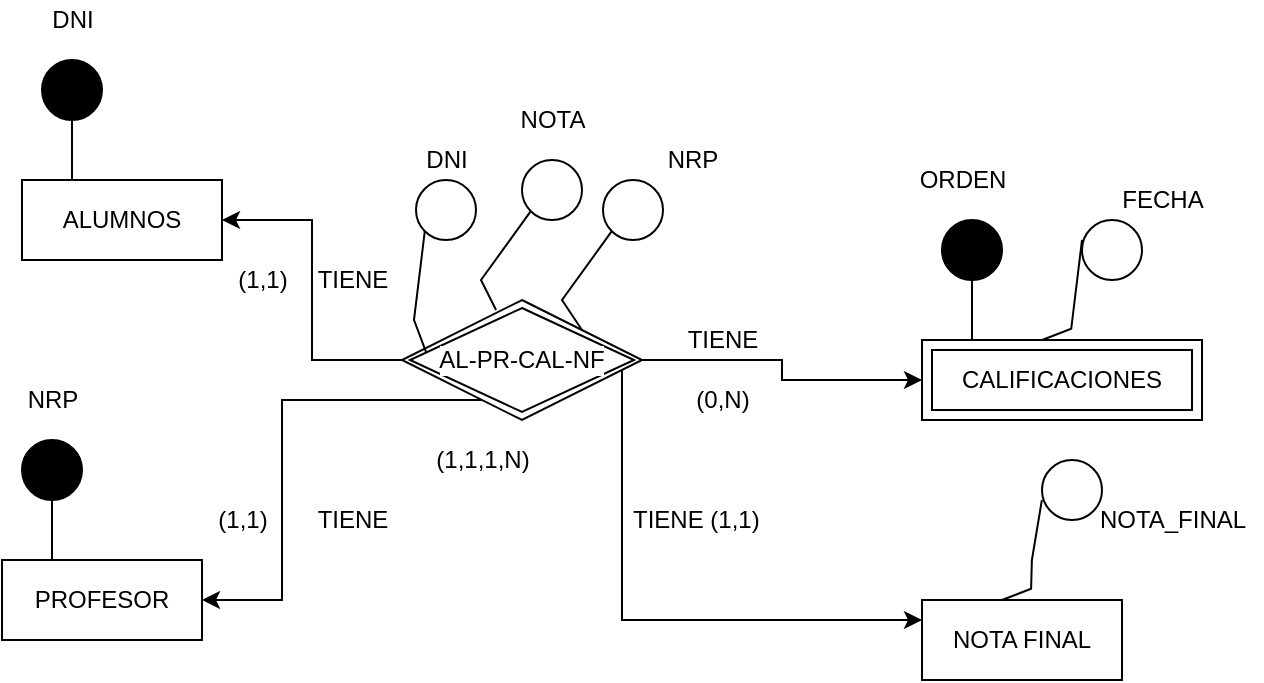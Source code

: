 <mxfile version="15.5.1" type="github" pages="2"><diagram id="VxDugjckhP2uLH0FoyfT" name="Page-1"><mxGraphModel dx="1695" dy="450" grid="1" gridSize="10" guides="1" tooltips="1" connect="1" arrows="1" fold="1" page="1" pageScale="1" pageWidth="827" pageHeight="1169" math="0" shadow="0"><root><mxCell id="0"/><mxCell id="1" parent="0"/><mxCell id="9b_QWe7GFX9Kd0_-SzTf-1" value="ALUMNOS" style="whiteSpace=wrap;html=1;align=center;" vertex="1" parent="1"><mxGeometry x="-640" y="100" width="100" height="40" as="geometry"/></mxCell><mxCell id="9b_QWe7GFX9Kd0_-SzTf-3" value="" style="ellipse;whiteSpace=wrap;html=1;aspect=fixed;fillColor=#000000;" vertex="1" parent="1"><mxGeometry x="-630" y="40" width="30" height="30" as="geometry"/></mxCell><mxCell id="9b_QWe7GFX9Kd0_-SzTf-5" value="" style="endArrow=none;html=1;rounded=0;exitX=0.25;exitY=0;exitDx=0;exitDy=0;entryX=0.5;entryY=1;entryDx=0;entryDy=0;" edge="1" parent="1" source="9b_QWe7GFX9Kd0_-SzTf-1" target="9b_QWe7GFX9Kd0_-SzTf-3"><mxGeometry width="50" height="50" relative="1" as="geometry"><mxPoint x="-260" y="250" as="sourcePoint"/><mxPoint x="-210" y="200" as="targetPoint"/></mxGeometry></mxCell><mxCell id="9b_QWe7GFX9Kd0_-SzTf-6" value="DNI" style="text;html=1;align=center;verticalAlign=middle;resizable=0;points=[];autosize=1;strokeColor=none;fillColor=none;" vertex="1" parent="1"><mxGeometry x="-635" y="10" width="40" height="20" as="geometry"/></mxCell><mxCell id="9b_QWe7GFX9Kd0_-SzTf-27" value="PROFESOR" style="whiteSpace=wrap;html=1;align=center;" vertex="1" parent="1"><mxGeometry x="-650" y="290" width="100" height="40" as="geometry"/></mxCell><mxCell id="9b_QWe7GFX9Kd0_-SzTf-28" value="" style="ellipse;whiteSpace=wrap;html=1;aspect=fixed;fillColor=#000000;" vertex="1" parent="1"><mxGeometry x="-640" y="230" width="30" height="30" as="geometry"/></mxCell><mxCell id="9b_QWe7GFX9Kd0_-SzTf-29" value="" style="endArrow=none;html=1;rounded=0;exitX=0.25;exitY=0;exitDx=0;exitDy=0;entryX=0.5;entryY=1;entryDx=0;entryDy=0;" edge="1" parent="1" source="9b_QWe7GFX9Kd0_-SzTf-27" target="9b_QWe7GFX9Kd0_-SzTf-28"><mxGeometry width="50" height="50" relative="1" as="geometry"><mxPoint x="-270" y="440" as="sourcePoint"/><mxPoint x="-220" y="390" as="targetPoint"/></mxGeometry></mxCell><mxCell id="9b_QWe7GFX9Kd0_-SzTf-30" value="NRP" style="text;html=1;align=center;verticalAlign=middle;resizable=0;points=[];autosize=1;strokeColor=none;fillColor=none;" vertex="1" parent="1"><mxGeometry x="-645" y="200" width="40" height="20" as="geometry"/></mxCell><mxCell id="9b_QWe7GFX9Kd0_-SzTf-32" style="edgeStyle=orthogonalEdgeStyle;rounded=0;orthogonalLoop=1;jettySize=auto;html=1;entryX=1;entryY=0.5;entryDx=0;entryDy=0;fontColor=#000000;" edge="1" parent="1" source="9b_QWe7GFX9Kd0_-SzTf-31" target="9b_QWe7GFX9Kd0_-SzTf-1"><mxGeometry relative="1" as="geometry"/></mxCell><mxCell id="9b_QWe7GFX9Kd0_-SzTf-36" style="edgeStyle=orthogonalEdgeStyle;rounded=0;orthogonalLoop=1;jettySize=auto;html=1;entryX=1;entryY=0.5;entryDx=0;entryDy=0;fontColor=#000000;" edge="1" parent="1" source="9b_QWe7GFX9Kd0_-SzTf-31" target="9b_QWe7GFX9Kd0_-SzTf-27"><mxGeometry relative="1" as="geometry"><Array as="points"><mxPoint x="-510" y="210"/><mxPoint x="-510" y="310"/></Array></mxGeometry></mxCell><mxCell id="9b_QWe7GFX9Kd0_-SzTf-50" style="edgeStyle=orthogonalEdgeStyle;rounded=0;orthogonalLoop=1;jettySize=auto;html=1;entryX=0;entryY=0.5;entryDx=0;entryDy=0;fontColor=#000000;" edge="1" parent="1" source="9b_QWe7GFX9Kd0_-SzTf-31" target="9b_QWe7GFX9Kd0_-SzTf-49"><mxGeometry relative="1" as="geometry"/></mxCell><mxCell id="9b_QWe7GFX9Kd0_-SzTf-31" value="AL-PR-CAL-NF" style="shape=rhombus;double=1;perimeter=rhombusPerimeter;whiteSpace=wrap;html=1;align=center;labelBackgroundColor=#FFFFFF;fontColor=#000000;fillColor=#FFFFFF;" vertex="1" parent="1"><mxGeometry x="-450" y="160" width="120" height="60" as="geometry"/></mxCell><mxCell id="9b_QWe7GFX9Kd0_-SzTf-33" value="TIENE" style="text;html=1;align=center;verticalAlign=middle;resizable=0;points=[];autosize=1;strokeColor=none;fillColor=none;fontColor=#000000;" vertex="1" parent="1"><mxGeometry x="-500" y="140" width="50" height="20" as="geometry"/></mxCell><mxCell id="9b_QWe7GFX9Kd0_-SzTf-35" value="(1,1)" style="text;html=1;align=center;verticalAlign=middle;resizable=0;points=[];autosize=1;strokeColor=none;fillColor=none;fontColor=#000000;" vertex="1" parent="1"><mxGeometry x="-540" y="140" width="40" height="20" as="geometry"/></mxCell><mxCell id="9b_QWe7GFX9Kd0_-SzTf-37" value="TIENE" style="text;html=1;align=center;verticalAlign=middle;resizable=0;points=[];autosize=1;strokeColor=none;fillColor=none;fontColor=#000000;" vertex="1" parent="1"><mxGeometry x="-500" y="260" width="50" height="20" as="geometry"/></mxCell><mxCell id="9b_QWe7GFX9Kd0_-SzTf-38" value="(1,1)" style="text;html=1;align=center;verticalAlign=middle;resizable=0;points=[];autosize=1;strokeColor=none;fillColor=none;fontColor=#000000;" vertex="1" parent="1"><mxGeometry x="-550" y="260" width="40" height="20" as="geometry"/></mxCell><mxCell id="9b_QWe7GFX9Kd0_-SzTf-39" value="" style="ellipse;whiteSpace=wrap;html=1;aspect=fixed;fillColor=#FFFFFF;" vertex="1" parent="1"><mxGeometry x="-390" y="90" width="30" height="30" as="geometry"/></mxCell><mxCell id="9b_QWe7GFX9Kd0_-SzTf-41" value="" style="endArrow=none;html=1;rounded=0;exitX=0.392;exitY=0.083;exitDx=0;exitDy=0;entryX=0;entryY=1;entryDx=0;entryDy=0;exitPerimeter=0;" edge="1" parent="1" source="9b_QWe7GFX9Kd0_-SzTf-31" target="9b_QWe7GFX9Kd0_-SzTf-39"><mxGeometry width="50" height="50" relative="1" as="geometry"><mxPoint x="-410.5" y="160" as="sourcePoint"/><mxPoint x="-410.5" y="130" as="targetPoint"/><Array as="points"><mxPoint x="-410.5" y="150"/></Array></mxGeometry></mxCell><mxCell id="9b_QWe7GFX9Kd0_-SzTf-42" value="NOTA" style="text;html=1;align=center;verticalAlign=middle;resizable=0;points=[];autosize=1;strokeColor=none;fillColor=none;fontColor=#000000;" vertex="1" parent="1"><mxGeometry x="-400" y="60" width="50" height="20" as="geometry"/></mxCell><mxCell id="9b_QWe7GFX9Kd0_-SzTf-43" value="" style="ellipse;whiteSpace=wrap;html=1;aspect=fixed;fillColor=#FFFFFF;" vertex="1" parent="1"><mxGeometry x="-349.5" y="100" width="30" height="30" as="geometry"/></mxCell><mxCell id="9b_QWe7GFX9Kd0_-SzTf-44" value="" style="endArrow=none;html=1;rounded=0;exitX=1;exitY=0;exitDx=0;exitDy=0;entryX=0;entryY=1;entryDx=0;entryDy=0;" edge="1" parent="1" target="9b_QWe7GFX9Kd0_-SzTf-43" source="9b_QWe7GFX9Kd0_-SzTf-31"><mxGeometry width="50" height="50" relative="1" as="geometry"><mxPoint x="-370" y="170" as="sourcePoint"/><mxPoint x="-370" y="140" as="targetPoint"/><Array as="points"><mxPoint x="-370" y="160"/></Array></mxGeometry></mxCell><mxCell id="9b_QWe7GFX9Kd0_-SzTf-45" value="NRP" style="text;html=1;align=center;verticalAlign=middle;resizable=0;points=[];autosize=1;strokeColor=none;fillColor=none;fontColor=#000000;" vertex="1" parent="1"><mxGeometry x="-325" y="80" width="40" height="20" as="geometry"/></mxCell><mxCell id="9b_QWe7GFX9Kd0_-SzTf-46" value="" style="ellipse;whiteSpace=wrap;html=1;aspect=fixed;fillColor=#FFFFFF;" vertex="1" parent="1"><mxGeometry x="-443" y="100" width="30" height="30" as="geometry"/></mxCell><mxCell id="9b_QWe7GFX9Kd0_-SzTf-47" value="" style="endArrow=none;html=1;rounded=0;exitX=0.1;exitY=0.433;exitDx=0;exitDy=0;entryX=0;entryY=1;entryDx=0;entryDy=0;exitPerimeter=0;" edge="1" parent="1" target="9b_QWe7GFX9Kd0_-SzTf-46" source="9b_QWe7GFX9Kd0_-SzTf-31"><mxGeometry width="50" height="50" relative="1" as="geometry"><mxPoint x="-444" y="180" as="sourcePoint"/><mxPoint x="-444" y="150" as="targetPoint"/><Array as="points"><mxPoint x="-444" y="170"/></Array></mxGeometry></mxCell><mxCell id="9b_QWe7GFX9Kd0_-SzTf-48" value="DNI" style="text;html=1;align=center;verticalAlign=middle;resizable=0;points=[];autosize=1;strokeColor=none;fillColor=none;fontColor=#000000;" vertex="1" parent="1"><mxGeometry x="-448" y="80" width="40" height="20" as="geometry"/></mxCell><mxCell id="9b_QWe7GFX9Kd0_-SzTf-49" value="CALIFICACIONES" style="shape=ext;margin=3;double=1;whiteSpace=wrap;html=1;align=center;labelBackgroundColor=#FFFFFF;fontColor=#000000;fillColor=#FFFFFF;" vertex="1" parent="1"><mxGeometry x="-190" y="180" width="140" height="40" as="geometry"/></mxCell><mxCell id="9b_QWe7GFX9Kd0_-SzTf-51" value="TIENE" style="text;html=1;align=center;verticalAlign=middle;resizable=0;points=[];autosize=1;strokeColor=none;fillColor=none;fontColor=#000000;" vertex="1" parent="1"><mxGeometry x="-315" y="170" width="50" height="20" as="geometry"/></mxCell><mxCell id="9b_QWe7GFX9Kd0_-SzTf-52" value="(0,N)" style="text;html=1;align=center;verticalAlign=middle;resizable=0;points=[];autosize=1;strokeColor=none;fillColor=none;fontColor=#000000;" vertex="1" parent="1"><mxGeometry x="-310" y="200" width="40" height="20" as="geometry"/></mxCell><mxCell id="9b_QWe7GFX9Kd0_-SzTf-56" value="" style="ellipse;whiteSpace=wrap;html=1;aspect=fixed;fillColor=#000000;" vertex="1" parent="1"><mxGeometry x="-180" y="120" width="30" height="30" as="geometry"/></mxCell><mxCell id="9b_QWe7GFX9Kd0_-SzTf-57" value="" style="endArrow=none;html=1;rounded=0;exitX=0.25;exitY=0;exitDx=0;exitDy=0;entryX=0.5;entryY=1;entryDx=0;entryDy=0;" edge="1" parent="1" target="9b_QWe7GFX9Kd0_-SzTf-56"><mxGeometry width="50" height="50" relative="1" as="geometry"><mxPoint x="-165" y="180" as="sourcePoint"/><mxPoint x="240" y="280" as="targetPoint"/></mxGeometry></mxCell><mxCell id="9b_QWe7GFX9Kd0_-SzTf-58" value="ORDEN" style="text;html=1;align=center;verticalAlign=middle;resizable=0;points=[];autosize=1;strokeColor=none;fillColor=none;fontColor=#000000;" vertex="1" parent="1"><mxGeometry x="-200" y="90" width="60" height="20" as="geometry"/></mxCell><mxCell id="9b_QWe7GFX9Kd0_-SzTf-60" value="" style="ellipse;whiteSpace=wrap;html=1;aspect=fixed;fillColor=#FFFFFF;" vertex="1" parent="1"><mxGeometry x="-110" y="120" width="30" height="30" as="geometry"/></mxCell><mxCell id="9b_QWe7GFX9Kd0_-SzTf-61" value="" style="endArrow=none;html=1;rounded=0;exitX=0.429;exitY=0;exitDx=0;exitDy=0;entryX=0;entryY=1;entryDx=0;entryDy=0;exitPerimeter=0;" edge="1" parent="1" source="9b_QWe7GFX9Kd0_-SzTf-49"><mxGeometry width="50" height="50" relative="1" as="geometry"><mxPoint x="-115.39" y="184.39" as="sourcePoint"/><mxPoint x="-109.997" y="129.997" as="targetPoint"/><Array as="points"><mxPoint x="-115.39" y="174.39"/></Array></mxGeometry></mxCell><mxCell id="9b_QWe7GFX9Kd0_-SzTf-62" value="FECHA" style="text;html=1;align=center;verticalAlign=middle;resizable=0;points=[];autosize=1;strokeColor=none;fillColor=none;fontColor=#000000;" vertex="1" parent="1"><mxGeometry x="-100" y="100" width="60" height="20" as="geometry"/></mxCell><mxCell id="9b_QWe7GFX9Kd0_-SzTf-63" value="(1,1,1,N)" style="text;html=1;align=center;verticalAlign=middle;resizable=0;points=[];autosize=1;strokeColor=none;fillColor=none;fontColor=#000000;" vertex="1" parent="1"><mxGeometry x="-440" y="230" width="60" height="20" as="geometry"/></mxCell><mxCell id="9b_QWe7GFX9Kd0_-SzTf-64" value="NOTA FINAL" style="whiteSpace=wrap;html=1;align=center;" vertex="1" parent="1"><mxGeometry x="-190" y="310" width="100" height="40" as="geometry"/></mxCell><mxCell id="9b_QWe7GFX9Kd0_-SzTf-65" style="edgeStyle=orthogonalEdgeStyle;rounded=0;orthogonalLoop=1;jettySize=auto;html=1;entryX=0;entryY=0.25;entryDx=0;entryDy=0;fontColor=#000000;" edge="1" parent="1" source="9b_QWe7GFX9Kd0_-SzTf-31" target="9b_QWe7GFX9Kd0_-SzTf-64"><mxGeometry relative="1" as="geometry"><mxPoint x="-400" y="220" as="sourcePoint"/><mxPoint x="-540" y="320" as="targetPoint"/><Array as="points"><mxPoint x="-340" y="320"/></Array></mxGeometry></mxCell><mxCell id="9b_QWe7GFX9Kd0_-SzTf-66" value="&amp;nbsp;TIENE (1,1)" style="text;html=1;align=center;verticalAlign=middle;resizable=0;points=[];autosize=1;strokeColor=none;fillColor=none;fontColor=#000000;" vertex="1" parent="1"><mxGeometry x="-345" y="260" width="80" height="20" as="geometry"/></mxCell><mxCell id="9b_QWe7GFX9Kd0_-SzTf-67" value="" style="endArrow=none;html=1;rounded=0;exitX=0.429;exitY=0;exitDx=0;exitDy=0;entryX=0;entryY=1;entryDx=0;entryDy=0;exitPerimeter=0;" edge="1" parent="1"><mxGeometry width="50" height="50" relative="1" as="geometry"><mxPoint x="-150.0" y="310" as="sourcePoint"/><mxPoint x="-130.057" y="259.997" as="targetPoint"/><Array as="points"><mxPoint x="-135.45" y="304.39"/><mxPoint x="-135.06" y="290"/></Array></mxGeometry></mxCell><mxCell id="9b_QWe7GFX9Kd0_-SzTf-68" value="" style="ellipse;whiteSpace=wrap;html=1;aspect=fixed;fillColor=#FFFFFF;" vertex="1" parent="1"><mxGeometry x="-130" y="240" width="30" height="30" as="geometry"/></mxCell><mxCell id="9b_QWe7GFX9Kd0_-SzTf-71" value="NOTA_FINAL" style="text;html=1;align=center;verticalAlign=middle;resizable=0;points=[];autosize=1;strokeColor=none;fillColor=none;fontColor=#000000;" vertex="1" parent="1"><mxGeometry x="-110" y="260" width="90" height="20" as="geometry"/></mxCell></root></mxGraphModel></diagram><diagram id="sa_tDkDixJNexAJNlQEL" name="Page-2"><mxGraphModel dx="1695" dy="450" grid="1" gridSize="10" guides="1" tooltips="1" connect="1" arrows="1" fold="1" page="1" pageScale="1" pageWidth="827" pageHeight="1169" math="0" shadow="0"><root><mxCell id="pvCp-zTgXRAfALCKABU6-0"/><mxCell id="pvCp-zTgXRAfALCKABU6-1" parent="pvCp-zTgXRAfALCKABU6-0"/><mxCell id="pvCp-zTgXRAfALCKABU6-2" value="ALUMNOS" style="whiteSpace=wrap;html=1;align=center;" vertex="1" parent="pvCp-zTgXRAfALCKABU6-1"><mxGeometry x="-610" y="140" width="100" height="40" as="geometry"/></mxCell><mxCell id="pvCp-zTgXRAfALCKABU6-3" value="" style="ellipse;whiteSpace=wrap;html=1;aspect=fixed;fillColor=#000000;" vertex="1" parent="pvCp-zTgXRAfALCKABU6-1"><mxGeometry x="-575" y="60" width="30" height="30" as="geometry"/></mxCell><mxCell id="pvCp-zTgXRAfALCKABU6-4" value="DNI" style="text;html=1;align=center;verticalAlign=middle;resizable=0;points=[];autosize=1;strokeColor=none;fillColor=none;" vertex="1" parent="pvCp-zTgXRAfALCKABU6-1"><mxGeometry x="-585" y="30" width="40" height="20" as="geometry"/></mxCell><mxCell id="pvCp-zTgXRAfALCKABU6-5" value="CALIFICACIONES" style="shape=ext;margin=3;double=1;whiteSpace=wrap;html=1;align=center;labelBackgroundColor=#FFFFFF;fontColor=#000000;fillColor=#FFFFFF;" vertex="1" parent="pvCp-zTgXRAfALCKABU6-1"><mxGeometry x="-170" y="140" width="140" height="40" as="geometry"/></mxCell><mxCell id="pvCp-zTgXRAfALCKABU6-6" value="" style="endArrow=none;html=1;rounded=0;exitX=0.5;exitY=0;exitDx=0;exitDy=0;entryX=0.5;entryY=1;entryDx=0;entryDy=0;" edge="1" parent="pvCp-zTgXRAfALCKABU6-1" source="pvCp-zTgXRAfALCKABU6-2" target="pvCp-zTgXRAfALCKABU6-3"><mxGeometry width="50" height="50" relative="1" as="geometry"><mxPoint x="-220" y="260" as="sourcePoint"/><mxPoint x="-170" y="210" as="targetPoint"/></mxGeometry></mxCell><mxCell id="pvCp-zTgXRAfALCKABU6-7" value="" style="ellipse;whiteSpace=wrap;html=1;aspect=fixed;fillColor=#000000;" vertex="1" parent="pvCp-zTgXRAfALCKABU6-1"><mxGeometry x="-140" y="60" width="30" height="30" as="geometry"/></mxCell><mxCell id="pvCp-zTgXRAfALCKABU6-8" value="ORDEN" style="text;html=1;align=center;verticalAlign=middle;resizable=0;points=[];autosize=1;strokeColor=none;fillColor=none;" vertex="1" parent="pvCp-zTgXRAfALCKABU6-1"><mxGeometry x="-160" y="30" width="60" height="20" as="geometry"/></mxCell><mxCell id="pvCp-zTgXRAfALCKABU6-9" value="" style="endArrow=none;html=1;rounded=0;exitX=0.5;exitY=0;exitDx=0;exitDy=0;entryX=0.5;entryY=1;entryDx=0;entryDy=0;" edge="1" parent="pvCp-zTgXRAfALCKABU6-1" target="pvCp-zTgXRAfALCKABU6-7"><mxGeometry width="50" height="50" relative="1" as="geometry"><mxPoint x="-125" y="140" as="sourcePoint"/><mxPoint x="265" y="210" as="targetPoint"/></mxGeometry></mxCell><mxCell id="pvCp-zTgXRAfALCKABU6-10" value="" style="ellipse;whiteSpace=wrap;html=1;aspect=fixed;fillColor=#FFFFFF;" vertex="1" parent="pvCp-zTgXRAfALCKABU6-1"><mxGeometry x="-70" y="60" width="30" height="30" as="geometry"/></mxCell><mxCell id="pvCp-zTgXRAfALCKABU6-11" value="FECHA" style="text;html=1;align=center;verticalAlign=middle;resizable=0;points=[];autosize=1;strokeColor=none;fillColor=none;" vertex="1" parent="pvCp-zTgXRAfALCKABU6-1"><mxGeometry x="-80" y="30" width="60" height="20" as="geometry"/></mxCell><mxCell id="pvCp-zTgXRAfALCKABU6-12" value="" style="endArrow=none;html=1;rounded=0;exitX=0.5;exitY=0;exitDx=0;exitDy=0;entryX=0.5;entryY=1;entryDx=0;entryDy=0;" edge="1" parent="pvCp-zTgXRAfALCKABU6-1" target="pvCp-zTgXRAfALCKABU6-10"><mxGeometry width="50" height="50" relative="1" as="geometry"><mxPoint x="-55" y="140" as="sourcePoint"/><mxPoint x="335" y="210" as="targetPoint"/></mxGeometry></mxCell><mxCell id="pvCp-zTgXRAfALCKABU6-13" style="edgeStyle=orthogonalEdgeStyle;rounded=0;orthogonalLoop=1;jettySize=auto;html=1;entryX=1;entryY=0.25;entryDx=0;entryDy=0;" edge="1" parent="pvCp-zTgXRAfALCKABU6-1" source="pvCp-zTgXRAfALCKABU6-15" target="pvCp-zTgXRAfALCKABU6-2"><mxGeometry relative="1" as="geometry"/></mxCell><mxCell id="pvCp-zTgXRAfALCKABU6-14" style="edgeStyle=orthogonalEdgeStyle;rounded=0;orthogonalLoop=1;jettySize=auto;html=1;entryX=0;entryY=0.5;entryDx=0;entryDy=0;" edge="1" parent="pvCp-zTgXRAfALCKABU6-1" source="pvCp-zTgXRAfALCKABU6-15" target="pvCp-zTgXRAfALCKABU6-5"><mxGeometry relative="1" as="geometry"/></mxCell><mxCell id="pvCp-zTgXRAfALCKABU6-15" value="AL-C" style="shape=rhombus;perimeter=rhombusPerimeter;whiteSpace=wrap;html=1;align=center;fillColor=#FFFFFF;" vertex="1" parent="pvCp-zTgXRAfALCKABU6-1"><mxGeometry x="-400" y="120" width="120" height="60" as="geometry"/></mxCell><mxCell id="pvCp-zTgXRAfALCKABU6-16" value="ES_DE (1,1)" style="text;html=1;align=center;verticalAlign=middle;resizable=0;points=[];autosize=1;strokeColor=none;fillColor=none;" vertex="1" parent="pvCp-zTgXRAfALCKABU6-1"><mxGeometry x="-490" y="120" width="80" height="20" as="geometry"/></mxCell><mxCell id="pvCp-zTgXRAfALCKABU6-17" value="TIENE (0,N)" style="text;html=1;align=center;verticalAlign=middle;resizable=0;points=[];autosize=1;strokeColor=none;fillColor=none;" vertex="1" parent="pvCp-zTgXRAfALCKABU6-1"><mxGeometry x="-280" y="130" width="80" height="20" as="geometry"/></mxCell><mxCell id="pvCp-zTgXRAfALCKABU6-18" value="" style="ellipse;whiteSpace=wrap;html=1;aspect=fixed;fillColor=#FFFFFF;" vertex="1" parent="pvCp-zTgXRAfALCKABU6-1"><mxGeometry x="-355" y="40" width="30" height="30" as="geometry"/></mxCell><mxCell id="pvCp-zTgXRAfALCKABU6-19" value="" style="endArrow=none;html=1;rounded=0;exitX=0.5;exitY=0;exitDx=0;exitDy=0;entryX=0.5;entryY=1;entryDx=0;entryDy=0;" edge="1" parent="pvCp-zTgXRAfALCKABU6-1" target="pvCp-zTgXRAfALCKABU6-18"><mxGeometry width="50" height="50" relative="1" as="geometry"><mxPoint x="-340" y="120" as="sourcePoint"/><mxPoint x="50" y="190" as="targetPoint"/></mxGeometry></mxCell><mxCell id="pvCp-zTgXRAfALCKABU6-20" value="NOTA" style="text;html=1;align=center;verticalAlign=middle;resizable=0;points=[];autosize=1;strokeColor=none;fillColor=none;" vertex="1" parent="pvCp-zTgXRAfALCKABU6-1"><mxGeometry x="-325" y="30" width="50" height="20" as="geometry"/></mxCell><mxCell id="pvCp-zTgXRAfALCKABU6-21" style="edgeStyle=orthogonalEdgeStyle;rounded=0;orthogonalLoop=1;jettySize=auto;html=1;entryX=0.43;entryY=1.075;entryDx=0;entryDy=0;entryPerimeter=0;" edge="1" parent="pvCp-zTgXRAfALCKABU6-1" source="pvCp-zTgXRAfALCKABU6-23" target="pvCp-zTgXRAfALCKABU6-2"><mxGeometry relative="1" as="geometry"/></mxCell><mxCell id="pvCp-zTgXRAfALCKABU6-22" style="edgeStyle=orthogonalEdgeStyle;rounded=0;orthogonalLoop=1;jettySize=auto;html=1;entryX=0;entryY=0.5;entryDx=0;entryDy=0;" edge="1" parent="pvCp-zTgXRAfALCKABU6-1" source="pvCp-zTgXRAfALCKABU6-23" target="pvCp-zTgXRAfALCKABU6-30"><mxGeometry relative="1" as="geometry"/></mxCell><mxCell id="pvCp-zTgXRAfALCKABU6-23" value="AL-E" style="shape=rhombus;perimeter=rhombusPerimeter;whiteSpace=wrap;html=1;align=center;fillColor=#FFFFFF;" vertex="1" parent="pvCp-zTgXRAfALCKABU6-1"><mxGeometry x="-400" y="290" width="120" height="60" as="geometry"/></mxCell><mxCell id="pvCp-zTgXRAfALCKABU6-24" value="ES_DE (1,1)" style="text;html=1;align=center;verticalAlign=middle;resizable=0;points=[];autosize=1;strokeColor=none;fillColor=none;" vertex="1" parent="pvCp-zTgXRAfALCKABU6-1"><mxGeometry x="-550" y="290" width="80" height="20" as="geometry"/></mxCell><mxCell id="pvCp-zTgXRAfALCKABU6-25" value="TIENE (1,1)" style="text;html=1;align=center;verticalAlign=middle;resizable=0;points=[];autosize=1;strokeColor=none;fillColor=none;" vertex="1" parent="pvCp-zTgXRAfALCKABU6-1"><mxGeometry x="-280" y="280" width="80" height="20" as="geometry"/></mxCell><mxCell id="pvCp-zTgXRAfALCKABU6-26" value="" style="ellipse;whiteSpace=wrap;html=1;aspect=fixed;fillColor=#FFFFFF;" vertex="1" parent="pvCp-zTgXRAfALCKABU6-1"><mxGeometry x="-355" y="210" width="30" height="30" as="geometry"/></mxCell><mxCell id="pvCp-zTgXRAfALCKABU6-27" value="" style="endArrow=none;html=1;rounded=0;exitX=0.5;exitY=0;exitDx=0;exitDy=0;entryX=0.5;entryY=1;entryDx=0;entryDy=0;" edge="1" parent="pvCp-zTgXRAfALCKABU6-1" target="pvCp-zTgXRAfALCKABU6-26"><mxGeometry width="50" height="50" relative="1" as="geometry"><mxPoint x="-340" y="290" as="sourcePoint"/><mxPoint x="50" y="360" as="targetPoint"/></mxGeometry></mxCell><mxCell id="pvCp-zTgXRAfALCKABU6-28" value="NOTA" style="text;html=1;align=center;verticalAlign=middle;resizable=0;points=[];autosize=1;strokeColor=none;fillColor=none;" vertex="1" parent="pvCp-zTgXRAfALCKABU6-1"><mxGeometry x="-325" y="200" width="50" height="20" as="geometry"/></mxCell><mxCell id="pvCp-zTgXRAfALCKABU6-29" value="(1:N)" style="text;html=1;align=center;verticalAlign=middle;resizable=0;points=[];autosize=1;strokeColor=none;fillColor=none;" vertex="1" parent="pvCp-zTgXRAfALCKABU6-1"><mxGeometry x="-330" y="110" width="40" height="20" as="geometry"/></mxCell><mxCell id="pvCp-zTgXRAfALCKABU6-30" value="EXAMEN" style="whiteSpace=wrap;html=1;align=center;fillColor=#FFFFFF;" vertex="1" parent="pvCp-zTgXRAfALCKABU6-1"><mxGeometry x="-140" y="310" width="100" height="40" as="geometry"/></mxCell><mxCell id="pvCp-zTgXRAfALCKABU6-31" value="" style="ellipse;whiteSpace=wrap;html=1;aspect=fixed;fillColor=#FFFFFF;" vertex="1" parent="pvCp-zTgXRAfALCKABU6-1"><mxGeometry x="-120" y="230" width="30" height="30" as="geometry"/></mxCell><mxCell id="pvCp-zTgXRAfALCKABU6-32" value="" style="endArrow=none;html=1;rounded=0;exitX=0.5;exitY=0;exitDx=0;exitDy=0;entryX=0.5;entryY=1;entryDx=0;entryDy=0;" edge="1" parent="pvCp-zTgXRAfALCKABU6-1" target="pvCp-zTgXRAfALCKABU6-31"><mxGeometry width="50" height="50" relative="1" as="geometry"><mxPoint x="-105" y="310" as="sourcePoint"/><mxPoint x="285" y="380" as="targetPoint"/></mxGeometry></mxCell><mxCell id="pvCp-zTgXRAfALCKABU6-33" value="ID" style="text;html=1;align=center;verticalAlign=middle;resizable=0;points=[];autosize=1;strokeColor=none;fillColor=none;" vertex="1" parent="pvCp-zTgXRAfALCKABU6-1"><mxGeometry x="-95" y="220" width="30" height="20" as="geometry"/></mxCell><mxCell id="pvCp-zTgXRAfALCKABU6-34" value="(1:1)" style="text;html=1;align=center;verticalAlign=middle;resizable=0;points=[];autosize=1;strokeColor=none;fillColor=none;" vertex="1" parent="pvCp-zTgXRAfALCKABU6-1"><mxGeometry x="-325" y="340" width="40" height="20" as="geometry"/></mxCell></root></mxGraphModel></diagram></mxfile>